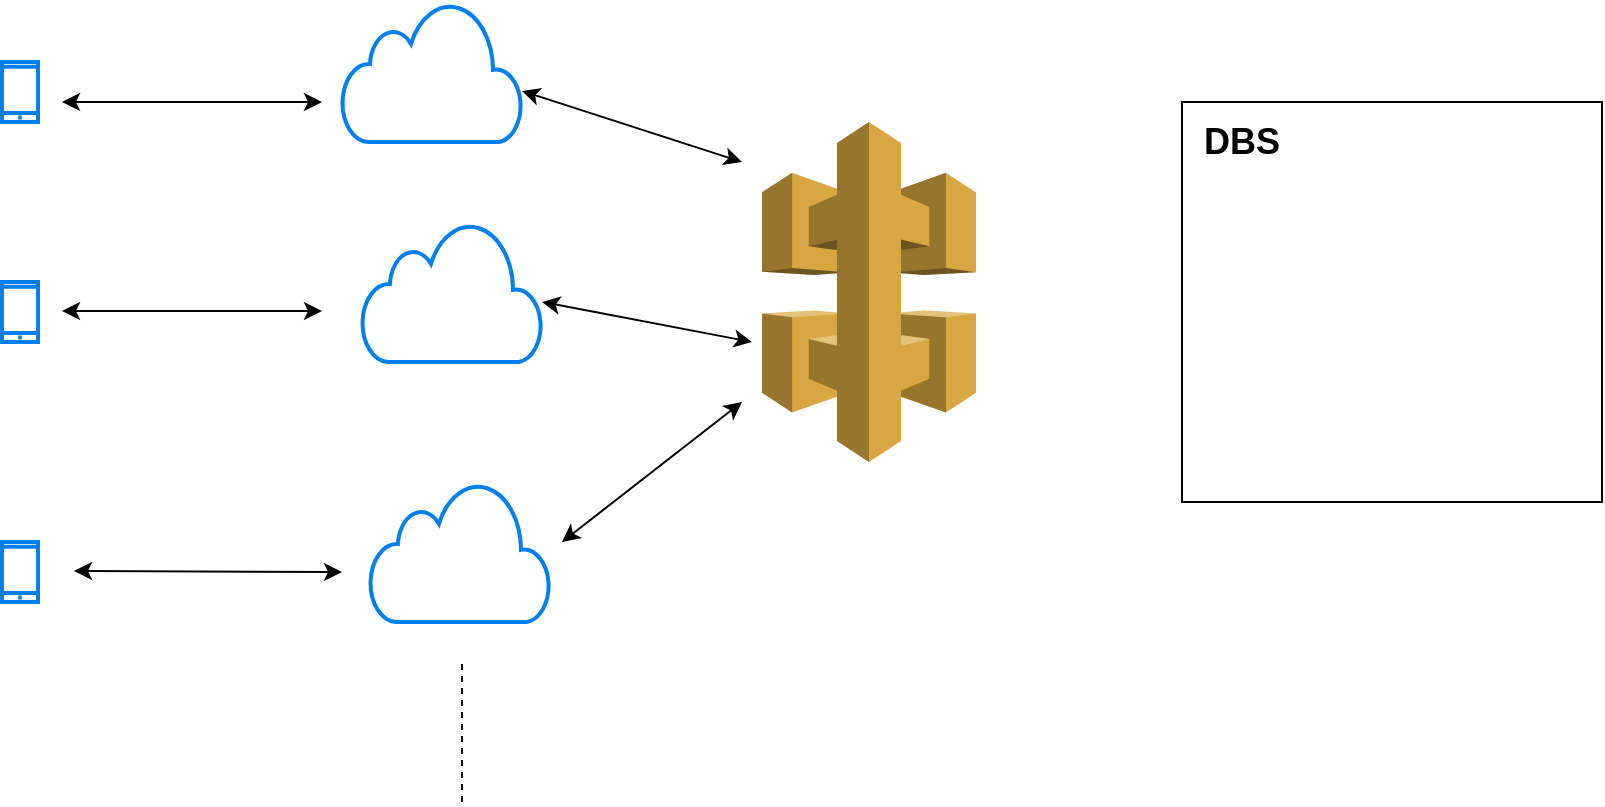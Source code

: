 <mxfile version="10.8.1" type="github"><diagram id="_Dmv0WRHDMCYqGw_veps" name="Page-1"><mxGraphModel dx="754" dy="436" grid="1" gridSize="10" guides="1" tooltips="1" connect="1" arrows="1" fold="1" page="1" pageScale="1" pageWidth="850" pageHeight="1100" math="0" shadow="0"><root><mxCell id="0"/><mxCell id="1" parent="0"/><mxCell id="iOy6EtbJ63mMskCRvXpI-1" value="" style="html=1;verticalLabelPosition=bottom;align=center;labelBackgroundColor=#ffffff;verticalAlign=top;strokeWidth=2;strokeColor=#0080F0;fillColor=#ffffff;shadow=0;dashed=0;shape=mxgraph.ios7.icons.smartphone;" vertex="1" parent="1"><mxGeometry x="50" y="60" width="18" height="30" as="geometry"/></mxCell><mxCell id="iOy6EtbJ63mMskCRvXpI-2" value="" style="html=1;verticalLabelPosition=bottom;align=center;labelBackgroundColor=#ffffff;verticalAlign=top;strokeWidth=2;strokeColor=#0080F0;fillColor=#ffffff;shadow=0;dashed=0;shape=mxgraph.ios7.icons.smartphone;" vertex="1" parent="1"><mxGeometry x="50" y="170" width="18" height="30" as="geometry"/></mxCell><mxCell id="iOy6EtbJ63mMskCRvXpI-3" value="" style="html=1;verticalLabelPosition=bottom;align=center;labelBackgroundColor=#ffffff;verticalAlign=top;strokeWidth=2;strokeColor=#0080F0;fillColor=#ffffff;shadow=0;dashed=0;shape=mxgraph.ios7.icons.smartphone;" vertex="1" parent="1"><mxGeometry x="50" y="300" width="18" height="30" as="geometry"/></mxCell><mxCell id="iOy6EtbJ63mMskCRvXpI-4" value="" style="html=1;verticalLabelPosition=bottom;align=center;labelBackgroundColor=#ffffff;verticalAlign=top;strokeWidth=2;strokeColor=#0080F0;fillColor=#ffffff;shadow=0;dashed=0;shape=mxgraph.ios7.icons.cloud;" vertex="1" parent="1"><mxGeometry x="220" y="30" width="90" height="70" as="geometry"/></mxCell><mxCell id="iOy6EtbJ63mMskCRvXpI-5" value="" style="html=1;verticalLabelPosition=bottom;align=center;labelBackgroundColor=#ffffff;verticalAlign=top;strokeWidth=2;strokeColor=#0080F0;fillColor=#ffffff;shadow=0;dashed=0;shape=mxgraph.ios7.icons.cloud;" vertex="1" parent="1"><mxGeometry x="230" y="140" width="90" height="70" as="geometry"/></mxCell><mxCell id="iOy6EtbJ63mMskCRvXpI-6" value="" style="html=1;verticalLabelPosition=bottom;align=center;labelBackgroundColor=#ffffff;verticalAlign=top;strokeWidth=2;strokeColor=#0080F0;fillColor=#ffffff;shadow=0;dashed=0;shape=mxgraph.ios7.icons.cloud;" vertex="1" parent="1"><mxGeometry x="234" y="270" width="90" height="70" as="geometry"/></mxCell><mxCell id="iOy6EtbJ63mMskCRvXpI-7" value="" style="endArrow=none;dashed=1;html=1;" edge="1" parent="1"><mxGeometry width="50" height="50" relative="1" as="geometry"><mxPoint x="280" y="430" as="sourcePoint"/><mxPoint x="280" y="360" as="targetPoint"/></mxGeometry></mxCell><mxCell id="iOy6EtbJ63mMskCRvXpI-8" value="" style="outlineConnect=0;dashed=0;verticalLabelPosition=bottom;verticalAlign=top;align=center;html=1;shape=mxgraph.aws3.api_gateway;fillColor=#D9A741;gradientColor=none;" vertex="1" parent="1"><mxGeometry x="430" y="90" width="107" height="170" as="geometry"/></mxCell><mxCell id="iOy6EtbJ63mMskCRvXpI-9" value="" style="rounded=0;whiteSpace=wrap;html=1;" vertex="1" parent="1"><mxGeometry x="640" y="80" width="210" height="200" as="geometry"/></mxCell><mxCell id="iOy6EtbJ63mMskCRvXpI-10" value="&lt;b&gt;&lt;font style=&quot;font-size: 18px&quot;&gt;DBS&lt;/font&gt;&lt;/b&gt;" style="text;html=1;strokeColor=none;fillColor=none;align=center;verticalAlign=middle;whiteSpace=wrap;rounded=0;" vertex="1" parent="1"><mxGeometry x="650" y="90" width="40" height="20" as="geometry"/></mxCell><mxCell id="iOy6EtbJ63mMskCRvXpI-11" value="" style="endArrow=classic;startArrow=classic;html=1;" edge="1" parent="1"><mxGeometry width="50" height="50" relative="1" as="geometry"><mxPoint x="80" y="80" as="sourcePoint"/><mxPoint x="210" y="80" as="targetPoint"/></mxGeometry></mxCell><mxCell id="iOy6EtbJ63mMskCRvXpI-12" value="" style="endArrow=classic;startArrow=classic;html=1;" edge="1" parent="1"><mxGeometry width="50" height="50" relative="1" as="geometry"><mxPoint x="80" y="184.5" as="sourcePoint"/><mxPoint x="210" y="184.5" as="targetPoint"/></mxGeometry></mxCell><mxCell id="iOy6EtbJ63mMskCRvXpI-13" value="" style="endArrow=classic;startArrow=classic;html=1;" edge="1" parent="1"><mxGeometry width="50" height="50" relative="1" as="geometry"><mxPoint x="86" y="314.5" as="sourcePoint"/><mxPoint x="220" y="315" as="targetPoint"/></mxGeometry></mxCell><mxCell id="iOy6EtbJ63mMskCRvXpI-14" value="" style="endArrow=classic;startArrow=classic;html=1;" edge="1" parent="1"><mxGeometry width="50" height="50" relative="1" as="geometry"><mxPoint x="310" y="74.5" as="sourcePoint"/><mxPoint x="420" y="110" as="targetPoint"/></mxGeometry></mxCell><mxCell id="iOy6EtbJ63mMskCRvXpI-15" value="" style="endArrow=classic;startArrow=classic;html=1;exitX=1;exitY=0.571;exitDx=0;exitDy=0;exitPerimeter=0;" edge="1" parent="1" source="iOy6EtbJ63mMskCRvXpI-5"><mxGeometry width="50" height="50" relative="1" as="geometry"><mxPoint x="315" y="164.5" as="sourcePoint"/><mxPoint x="425" y="200" as="targetPoint"/></mxGeometry></mxCell><mxCell id="iOy6EtbJ63mMskCRvXpI-16" value="" style="endArrow=classic;startArrow=classic;html=1;" edge="1" parent="1"><mxGeometry width="50" height="50" relative="1" as="geometry"><mxPoint x="330" y="300" as="sourcePoint"/><mxPoint x="420" y="230" as="targetPoint"/></mxGeometry></mxCell></root></mxGraphModel></diagram></mxfile>